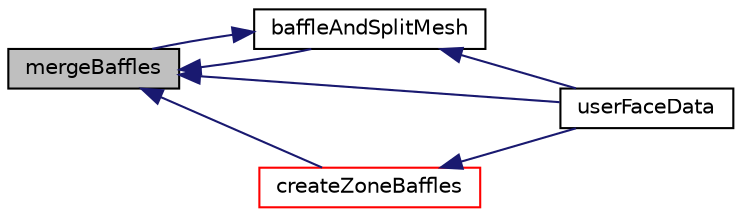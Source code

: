 digraph "mergeBaffles"
{
  bgcolor="transparent";
  edge [fontname="Helvetica",fontsize="10",labelfontname="Helvetica",labelfontsize="10"];
  node [fontname="Helvetica",fontsize="10",shape=record];
  rankdir="LR";
  Node9734 [label="mergeBaffles",height=0.2,width=0.4,color="black", fillcolor="grey75", style="filled", fontcolor="black"];
  Node9734 -> Node9735 [dir="back",color="midnightblue",fontsize="10",style="solid",fontname="Helvetica"];
  Node9735 [label="baffleAndSplitMesh",height=0.2,width=0.4,color="black",URL="$a25857.html#acb8d36155594ec3a96e6b94925c85881",tooltip="Split off unreachable areas of mesh. "];
  Node9735 -> Node9734 [dir="back",color="midnightblue",fontsize="10",style="solid",fontname="Helvetica"];
  Node9735 -> Node9736 [dir="back",color="midnightblue",fontsize="10",style="solid",fontname="Helvetica"];
  Node9736 [label="userFaceData",height=0.2,width=0.4,color="black",URL="$a25857.html#a2cb6efa4184bedfbed60b069881c26a3"];
  Node9734 -> Node9737 [dir="back",color="midnightblue",fontsize="10",style="solid",fontname="Helvetica"];
  Node9737 [label="createZoneBaffles",height=0.2,width=0.4,color="red",URL="$a25857.html#a79af0bcc267d8fda8b3f4e683cac915b",tooltip="Create baffles for faces straddling zoned surfaces. Return. "];
  Node9737 -> Node9736 [dir="back",color="midnightblue",fontsize="10",style="solid",fontname="Helvetica"];
  Node9734 -> Node9736 [dir="back",color="midnightblue",fontsize="10",style="solid",fontname="Helvetica"];
}
